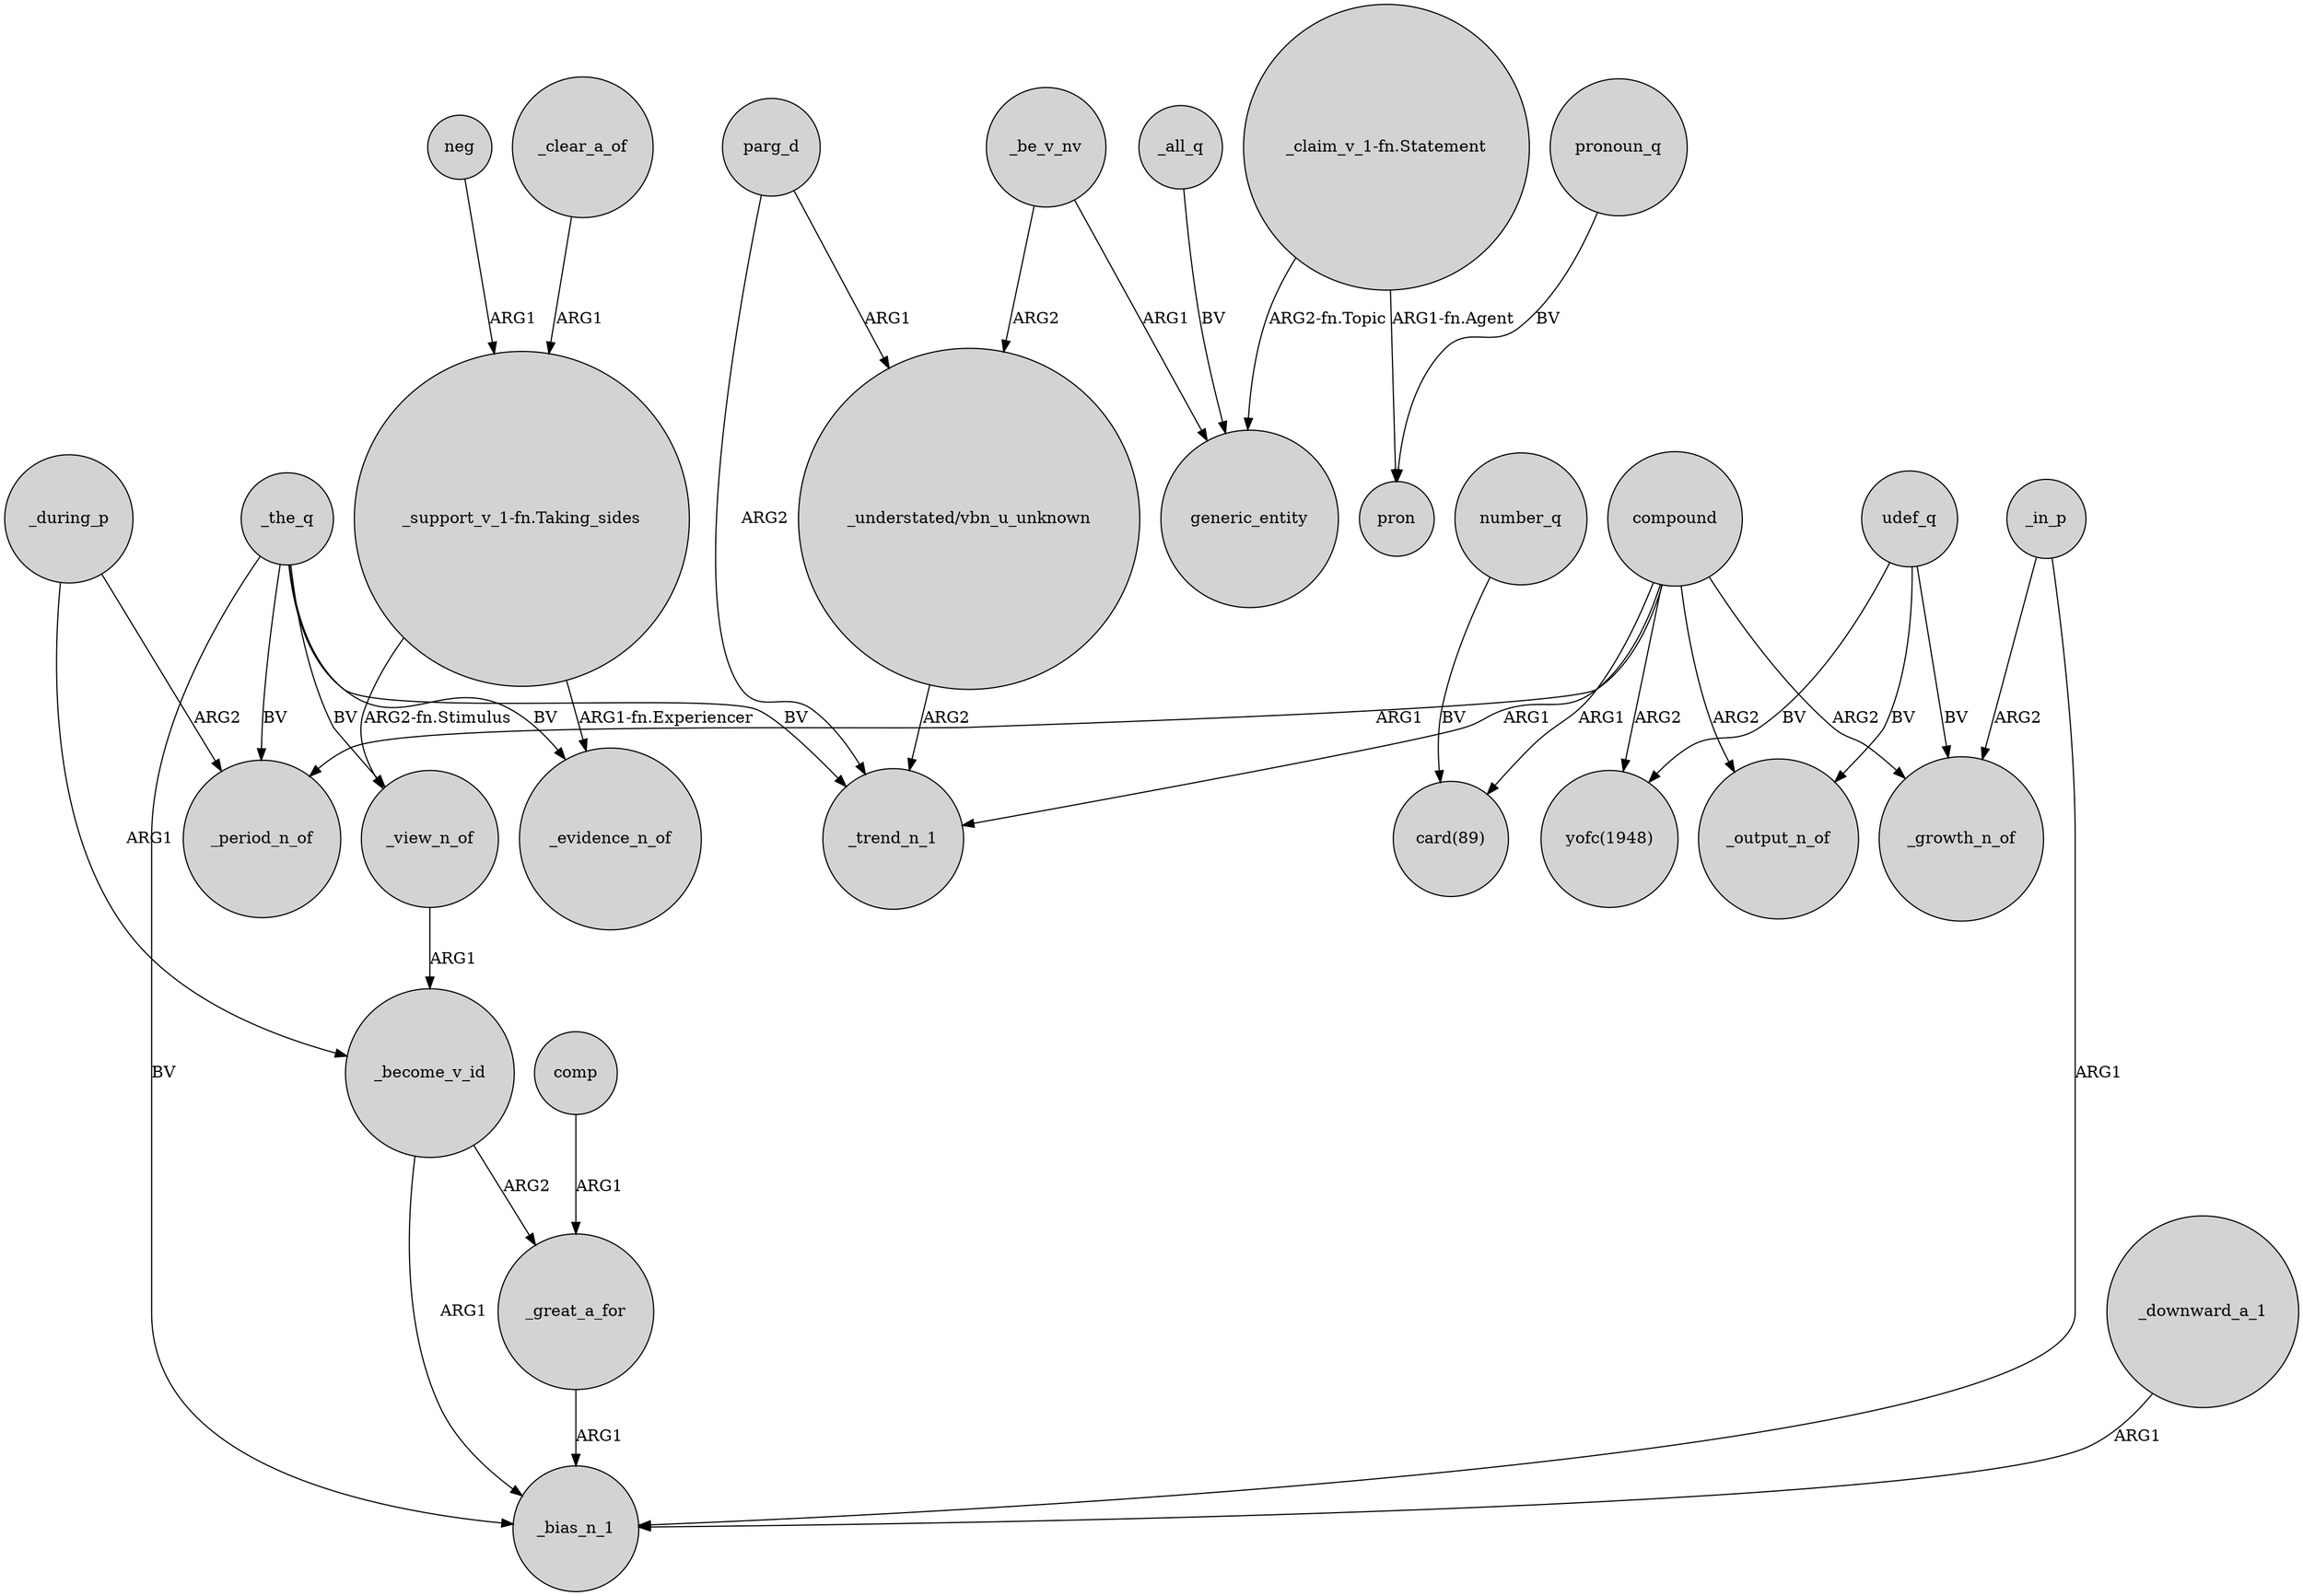 digraph {
	node [shape=circle style=filled]
	_during_p -> _become_v_id [label=ARG1]
	"_claim_v_1-fn.Statement" -> generic_entity [label="ARG2-fn.Topic"]
	"_support_v_1-fn.Taking_sides" -> _evidence_n_of [label="ARG1-fn.Experiencer"]
	"_claim_v_1-fn.Statement" -> pron [label="ARG1-fn.Agent"]
	_become_v_id -> _bias_n_1 [label=ARG1]
	_the_q -> _evidence_n_of [label=BV]
	parg_d -> _trend_n_1 [label=ARG2]
	compound -> _growth_n_of [label=ARG2]
	udef_q -> _output_n_of [label=BV]
	comp -> _great_a_for [label=ARG1]
	udef_q -> "yofc(1948)" [label=BV]
	_great_a_for -> _bias_n_1 [label=ARG1]
	_view_n_of -> _become_v_id [label=ARG1]
	_the_q -> _period_n_of [label=BV]
	_the_q -> _view_n_of [label=BV]
	_all_q -> generic_entity [label=BV]
	pronoun_q -> pron [label=BV]
	compound -> _trend_n_1 [label=ARG1]
	_in_p -> _bias_n_1 [label=ARG1]
	_the_q -> _trend_n_1 [label=BV]
	neg -> "_support_v_1-fn.Taking_sides" [label=ARG1]
	parg_d -> "_understated/vbn_u_unknown" [label=ARG1]
	compound -> _period_n_of [label=ARG1]
	compound -> "yofc(1948)" [label=ARG2]
	_during_p -> _period_n_of [label=ARG2]
	_the_q -> _bias_n_1 [label=BV]
	compound -> "card(89)" [label=ARG1]
	"_understated/vbn_u_unknown" -> _trend_n_1 [label=ARG2]
	_in_p -> _growth_n_of [label=ARG2]
	number_q -> "card(89)" [label=BV]
	_become_v_id -> _great_a_for [label=ARG2]
	_clear_a_of -> "_support_v_1-fn.Taking_sides" [label=ARG1]
	compound -> _output_n_of [label=ARG2]
	_be_v_nv -> generic_entity [label=ARG1]
	_downward_a_1 -> _bias_n_1 [label=ARG1]
	_be_v_nv -> "_understated/vbn_u_unknown" [label=ARG2]
	udef_q -> _growth_n_of [label=BV]
	"_support_v_1-fn.Taking_sides" -> _view_n_of [label="ARG2-fn.Stimulus"]
}
